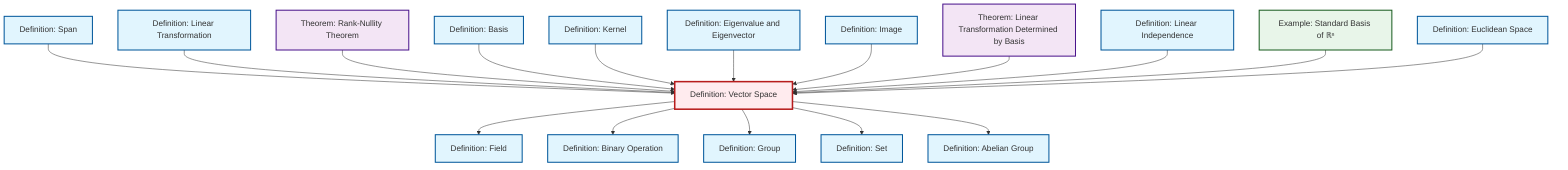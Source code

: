 graph TD
    classDef definition fill:#e1f5fe,stroke:#01579b,stroke-width:2px
    classDef theorem fill:#f3e5f5,stroke:#4a148c,stroke-width:2px
    classDef axiom fill:#fff3e0,stroke:#e65100,stroke-width:2px
    classDef example fill:#e8f5e9,stroke:#1b5e20,stroke-width:2px
    classDef current fill:#ffebee,stroke:#b71c1c,stroke-width:3px
    def-field["Definition: Field"]:::definition
    def-vector-space["Definition: Vector Space"]:::definition
    thm-linear-transformation-basis["Theorem: Linear Transformation Determined by Basis"]:::theorem
    thm-rank-nullity["Theorem: Rank-Nullity Theorem"]:::theorem
    def-image["Definition: Image"]:::definition
    def-kernel["Definition: Kernel"]:::definition
    def-abelian-group["Definition: Abelian Group"]:::definition
    def-span["Definition: Span"]:::definition
    def-basis["Definition: Basis"]:::definition
    def-linear-transformation["Definition: Linear Transformation"]:::definition
    def-group["Definition: Group"]:::definition
    ex-standard-basis-rn["Example: Standard Basis of ℝⁿ"]:::example
    def-binary-operation["Definition: Binary Operation"]:::definition
    def-set["Definition: Set"]:::definition
    def-linear-independence["Definition: Linear Independence"]:::definition
    def-euclidean-space["Definition: Euclidean Space"]:::definition
    def-eigenvalue-eigenvector["Definition: Eigenvalue and Eigenvector"]:::definition
    def-span --> def-vector-space
    def-vector-space --> def-field
    def-linear-transformation --> def-vector-space
    def-vector-space --> def-binary-operation
    thm-rank-nullity --> def-vector-space
    def-basis --> def-vector-space
    def-kernel --> def-vector-space
    def-eigenvalue-eigenvector --> def-vector-space
    def-vector-space --> def-group
    def-image --> def-vector-space
    thm-linear-transformation-basis --> def-vector-space
    def-linear-independence --> def-vector-space
    def-vector-space --> def-set
    def-vector-space --> def-abelian-group
    ex-standard-basis-rn --> def-vector-space
    def-euclidean-space --> def-vector-space
    class def-vector-space current